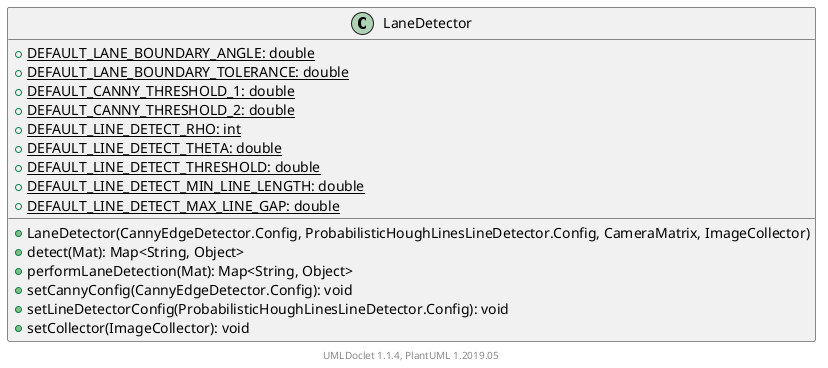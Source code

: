@startuml

    class LaneDetector [[LaneDetector.html]] {
        {static} +DEFAULT_LANE_BOUNDARY_ANGLE: double
        {static} +DEFAULT_LANE_BOUNDARY_TOLERANCE: double
        {static} +DEFAULT_CANNY_THRESHOLD_1: double
        {static} +DEFAULT_CANNY_THRESHOLD_2: double
        {static} +DEFAULT_LINE_DETECT_RHO: int
        {static} +DEFAULT_LINE_DETECT_THETA: double
        {static} +DEFAULT_LINE_DETECT_THRESHOLD: double
        {static} +DEFAULT_LINE_DETECT_MIN_LINE_LENGTH: double
        {static} +DEFAULT_LINE_DETECT_MAX_LINE_GAP: double
        +LaneDetector(CannyEdgeDetector.Config, ProbabilisticHoughLinesLineDetector.Config, CameraMatrix, ImageCollector)
        +detect(Mat): Map<String, Object>
        +performLaneDetection(Mat): Map<String, Object>
        +setCannyConfig(CannyEdgeDetector.Config): void
        +setLineDetectorConfig(ProbabilisticHoughLinesLineDetector.Config): void
        +setCollector(ImageCollector): void
    }


    center footer UMLDoclet 1.1.4, PlantUML 1.2019.05
@enduml
